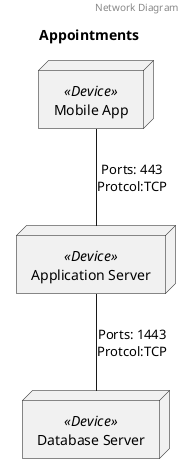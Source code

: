 @startuml Network Diagram Appointments
header Network Diagram
title Appointments
	node "Mobile App" as Mobile_App <<Device>> {
	}
	node "Application Server" as Application_Server <<Device>> {
	}
	node "Database Server" as Database_Server <<Device>> {
	}
	Mobile_App -- Application_Server: Ports: 443\nProtcol:TCP
	Application_Server -- Database_Server: Ports: 1443\nProtcol:TCP
@enduml

''''''''''''''''''''''''''''''
@startuml Deployment Diagram Appointments
header Deployment Diagram
title Appointments
	node "Mobile App" as Mobile_App <<Device>> {
		boundary "Appointments App" as Appointments_App <<UI>>
	}

	node "Application Server" as Application_Server <<Device>> {
		component "Appointments Service" as Appointments_Service <<Service>>
	}

	node "Database Server" as Database_Server <<Device>> {
		database "Appointments Database" as Appointments_Database <<Database>>
	}

	Appointments_App -- Appointments_Service
	Appointments_Service -- Appointments_Database
@enduml

''''''''''''''''''''''''''''''
@startuml Component Diagram Appointments
header Component Diagram
title Appointments
package "Appointments" as Appointments_package <<System>>{
	boundary "Appointments App" as Appointments_App <<UI>>
	component "Appointments Service" as Appointments_Service <<Service>>
	database "Appointments Database" as Appointments_Database <<Database>>
	Appointments_App -- Appointments_Service
	Appointments_Service -- Appointments_Database
}
@enduml

''''''''''''''''''''''''''''''
@startuml System Diagram Appointments
header System Diagram
title Appointments
package "Appointments" as Appointments_package <<System>>
@enduml
